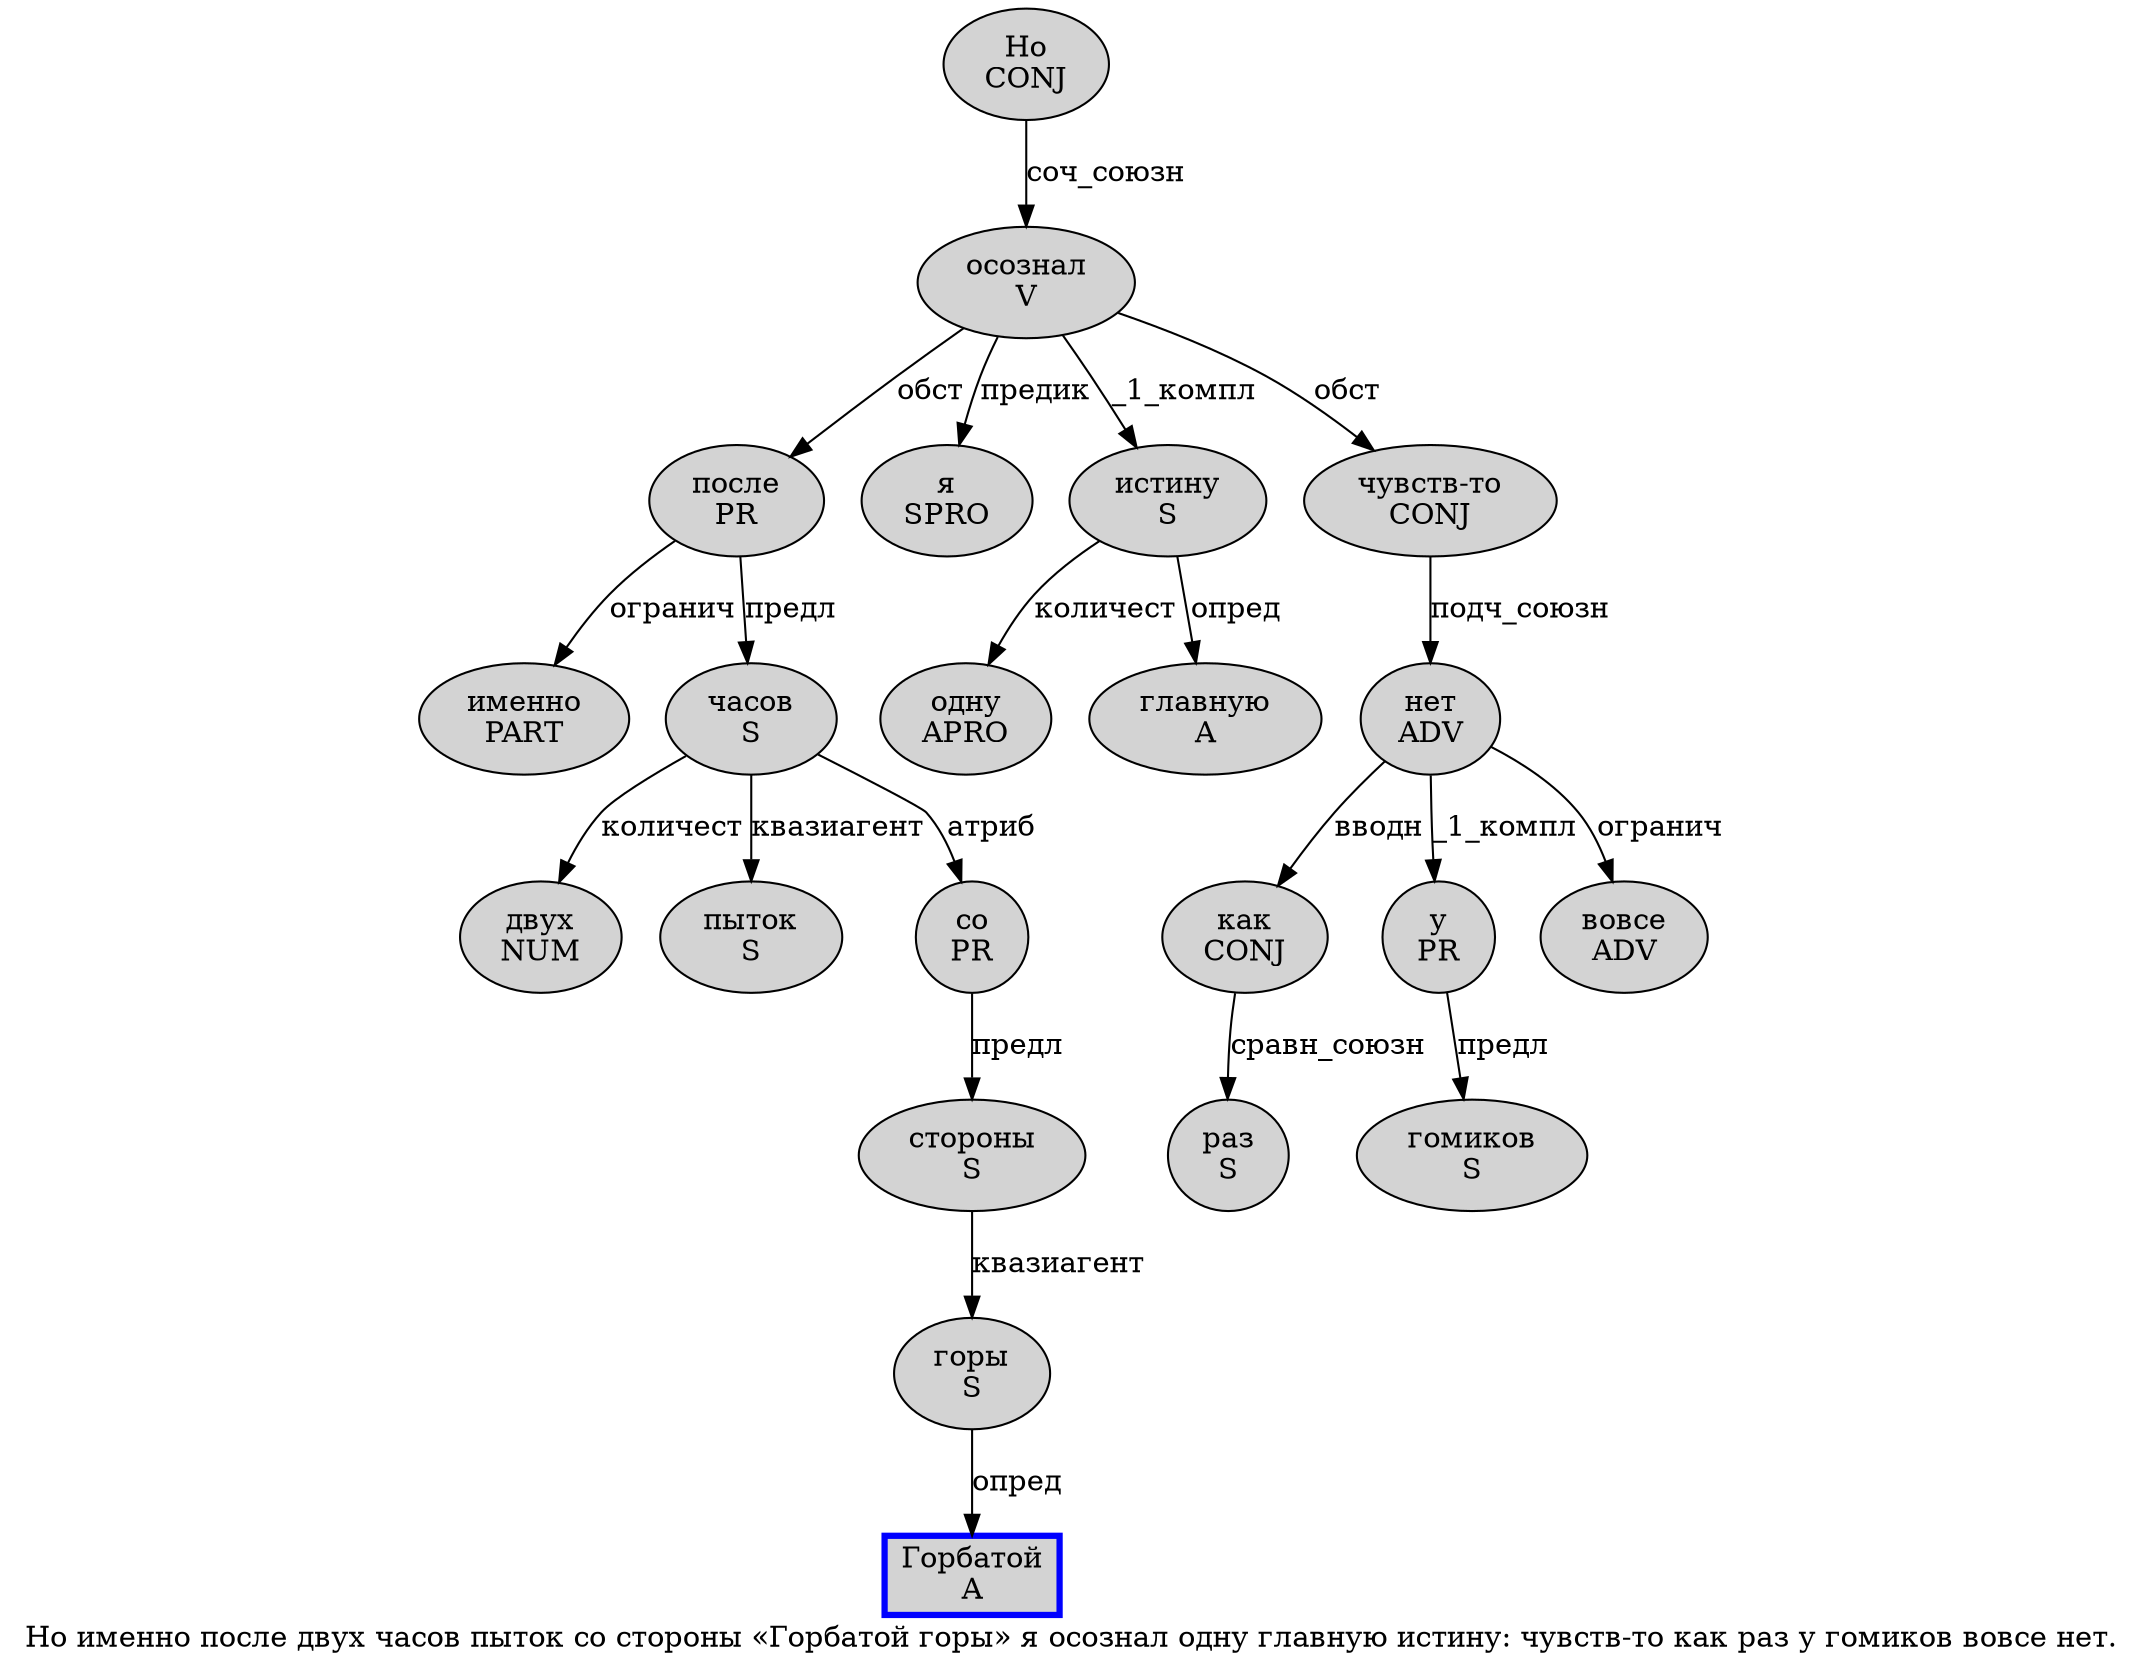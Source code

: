digraph SENTENCE_3154 {
	graph [label="Но именно после двух часов пыток со стороны «Горбатой горы» я осознал одну главную истину: чувств-то как раз у гомиков вовсе нет."]
	node [style=filled]
		0 [label="Но
CONJ" color="" fillcolor=lightgray penwidth=1 shape=ellipse]
		1 [label="именно
PART" color="" fillcolor=lightgray penwidth=1 shape=ellipse]
		2 [label="после
PR" color="" fillcolor=lightgray penwidth=1 shape=ellipse]
		3 [label="двух
NUM" color="" fillcolor=lightgray penwidth=1 shape=ellipse]
		4 [label="часов
S" color="" fillcolor=lightgray penwidth=1 shape=ellipse]
		5 [label="пыток
S" color="" fillcolor=lightgray penwidth=1 shape=ellipse]
		6 [label="со
PR" color="" fillcolor=lightgray penwidth=1 shape=ellipse]
		7 [label="стороны
S" color="" fillcolor=lightgray penwidth=1 shape=ellipse]
		9 [label="Горбатой
A" color=blue fillcolor=lightgray penwidth=3 shape=box]
		10 [label="горы
S" color="" fillcolor=lightgray penwidth=1 shape=ellipse]
		12 [label="я
SPRO" color="" fillcolor=lightgray penwidth=1 shape=ellipse]
		13 [label="осознал
V" color="" fillcolor=lightgray penwidth=1 shape=ellipse]
		14 [label="одну
APRO" color="" fillcolor=lightgray penwidth=1 shape=ellipse]
		15 [label="главную
A" color="" fillcolor=lightgray penwidth=1 shape=ellipse]
		16 [label="истину
S" color="" fillcolor=lightgray penwidth=1 shape=ellipse]
		18 [label="чувств-то
CONJ" color="" fillcolor=lightgray penwidth=1 shape=ellipse]
		19 [label="как
CONJ" color="" fillcolor=lightgray penwidth=1 shape=ellipse]
		20 [label="раз
S" color="" fillcolor=lightgray penwidth=1 shape=ellipse]
		21 [label="у
PR" color="" fillcolor=lightgray penwidth=1 shape=ellipse]
		22 [label="гомиков
S" color="" fillcolor=lightgray penwidth=1 shape=ellipse]
		23 [label="вовсе
ADV" color="" fillcolor=lightgray penwidth=1 shape=ellipse]
		24 [label="нет
ADV" color="" fillcolor=lightgray penwidth=1 shape=ellipse]
			10 -> 9 [label="опред"]
			4 -> 3 [label="количест"]
			4 -> 5 [label="квазиагент"]
			4 -> 6 [label="атриб"]
			2 -> 1 [label="огранич"]
			2 -> 4 [label="предл"]
			21 -> 22 [label="предл"]
			6 -> 7 [label="предл"]
			18 -> 24 [label="подч_союзн"]
			16 -> 14 [label="количест"]
			16 -> 15 [label="опред"]
			7 -> 10 [label="квазиагент"]
			19 -> 20 [label="сравн_союзн"]
			13 -> 2 [label="обст"]
			13 -> 12 [label="предик"]
			13 -> 16 [label="_1_компл"]
			13 -> 18 [label="обст"]
			24 -> 19 [label="вводн"]
			24 -> 21 [label="_1_компл"]
			24 -> 23 [label="огранич"]
			0 -> 13 [label="соч_союзн"]
}